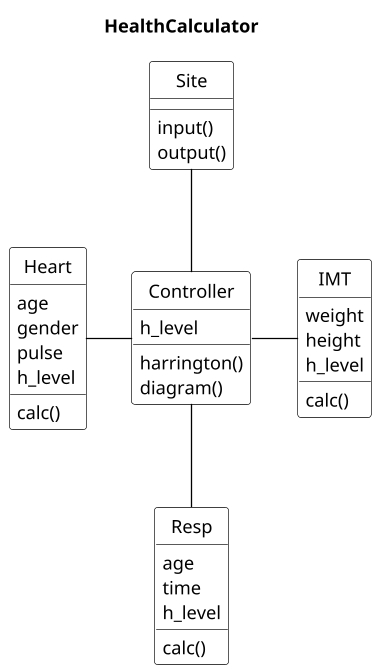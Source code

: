 @startuml
title   HealthCalculator


skinparam class {
BackgroundColor White
ArrowColor Black
BorderColor Black
}
skinparam object {
BackgroundColor White
ArrowColor Black
BorderColor Black
}
scale 1.3
skinparam DefaultTextAlignment left
skinparam shadowing false
skinparam packageStyle frame
hide circle
'hide members
'skinparam monochrome true
'note " lots in deal" as spread
'package Storage {
class Heart{
age
gender
pulse
h_level
calc()
}
class Resp{
age
time
h_level
calc()
}
class IMT{
weight
height
h_level
calc()
}
class Controller{
'input
'output
h_level
harrington()
diagram()
}
class Site{
input()
output()
}
Controller -l- Heart
Controller - IMT
Controller -u- Site
Controller --  Resp
'Mean_deal --|> Deal
@enduml




